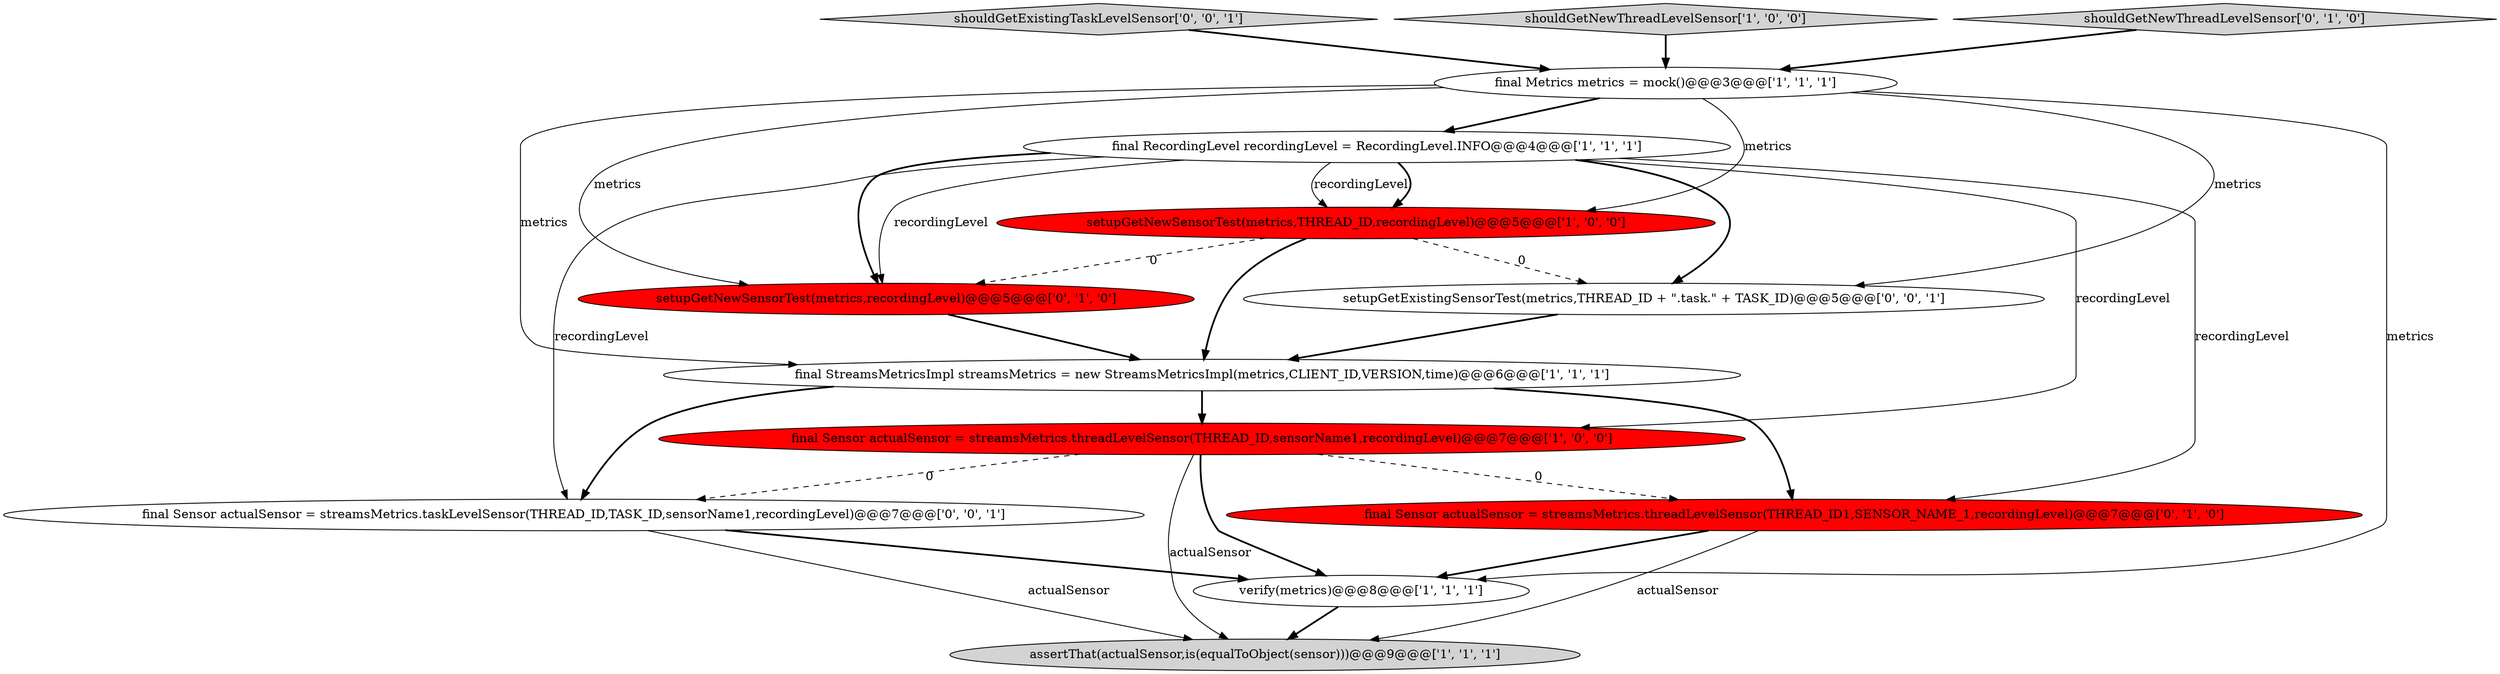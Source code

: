 digraph {
12 [style = filled, label = "shouldGetExistingTaskLevelSensor['0', '0', '1']", fillcolor = lightgray, shape = diamond image = "AAA0AAABBB3BBB"];
4 [style = filled, label = "final RecordingLevel recordingLevel = RecordingLevel.INFO@@@4@@@['1', '1', '1']", fillcolor = white, shape = ellipse image = "AAA0AAABBB1BBB"];
6 [style = filled, label = "assertThat(actualSensor,is(equalToObject(sensor)))@@@9@@@['1', '1', '1']", fillcolor = lightgray, shape = ellipse image = "AAA0AAABBB1BBB"];
3 [style = filled, label = "final StreamsMetricsImpl streamsMetrics = new StreamsMetricsImpl(metrics,CLIENT_ID,VERSION,time)@@@6@@@['1', '1', '1']", fillcolor = white, shape = ellipse image = "AAA0AAABBB1BBB"];
7 [style = filled, label = "shouldGetNewThreadLevelSensor['1', '0', '0']", fillcolor = lightgray, shape = diamond image = "AAA0AAABBB1BBB"];
8 [style = filled, label = "shouldGetNewThreadLevelSensor['0', '1', '0']", fillcolor = lightgray, shape = diamond image = "AAA0AAABBB2BBB"];
2 [style = filled, label = "final Sensor actualSensor = streamsMetrics.threadLevelSensor(THREAD_ID,sensorName1,recordingLevel)@@@7@@@['1', '0', '0']", fillcolor = red, shape = ellipse image = "AAA1AAABBB1BBB"];
1 [style = filled, label = "verify(metrics)@@@8@@@['1', '1', '1']", fillcolor = white, shape = ellipse image = "AAA0AAABBB1BBB"];
0 [style = filled, label = "setupGetNewSensorTest(metrics,THREAD_ID,recordingLevel)@@@5@@@['1', '0', '0']", fillcolor = red, shape = ellipse image = "AAA1AAABBB1BBB"];
5 [style = filled, label = "final Metrics metrics = mock()@@@3@@@['1', '1', '1']", fillcolor = white, shape = ellipse image = "AAA0AAABBB1BBB"];
13 [style = filled, label = "final Sensor actualSensor = streamsMetrics.taskLevelSensor(THREAD_ID,TASK_ID,sensorName1,recordingLevel)@@@7@@@['0', '0', '1']", fillcolor = white, shape = ellipse image = "AAA0AAABBB3BBB"];
10 [style = filled, label = "final Sensor actualSensor = streamsMetrics.threadLevelSensor(THREAD_ID1,SENSOR_NAME_1,recordingLevel)@@@7@@@['0', '1', '0']", fillcolor = red, shape = ellipse image = "AAA1AAABBB2BBB"];
11 [style = filled, label = "setupGetExistingSensorTest(metrics,THREAD_ID + \".task.\" + TASK_ID)@@@5@@@['0', '0', '1']", fillcolor = white, shape = ellipse image = "AAA0AAABBB3BBB"];
9 [style = filled, label = "setupGetNewSensorTest(metrics,recordingLevel)@@@5@@@['0', '1', '0']", fillcolor = red, shape = ellipse image = "AAA1AAABBB2BBB"];
0->3 [style = bold, label=""];
4->9 [style = bold, label=""];
4->0 [style = solid, label="recordingLevel"];
4->10 [style = solid, label="recordingLevel"];
5->0 [style = solid, label="metrics"];
5->1 [style = solid, label="metrics"];
5->11 [style = solid, label="metrics"];
12->5 [style = bold, label=""];
10->6 [style = solid, label="actualSensor"];
2->1 [style = bold, label=""];
0->11 [style = dashed, label="0"];
13->6 [style = solid, label="actualSensor"];
4->2 [style = solid, label="recordingLevel"];
13->1 [style = bold, label=""];
2->10 [style = dashed, label="0"];
4->0 [style = bold, label=""];
3->10 [style = bold, label=""];
7->5 [style = bold, label=""];
4->9 [style = solid, label="recordingLevel"];
1->6 [style = bold, label=""];
2->6 [style = solid, label="actualSensor"];
3->2 [style = bold, label=""];
8->5 [style = bold, label=""];
11->3 [style = bold, label=""];
4->13 [style = solid, label="recordingLevel"];
2->13 [style = dashed, label="0"];
5->4 [style = bold, label=""];
5->3 [style = solid, label="metrics"];
3->13 [style = bold, label=""];
9->3 [style = bold, label=""];
5->9 [style = solid, label="metrics"];
0->9 [style = dashed, label="0"];
4->11 [style = bold, label=""];
10->1 [style = bold, label=""];
}
